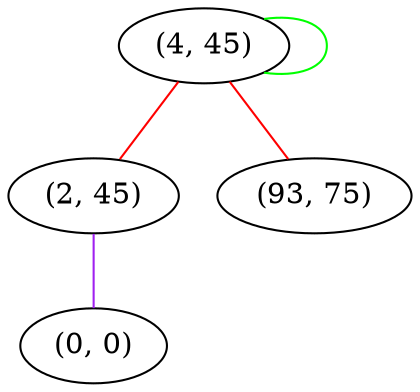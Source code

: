 graph "" {
"(4, 45)";
"(2, 45)";
"(0, 0)";
"(93, 75)";
"(4, 45)" -- "(4, 45)"  [color=green, key=0, weight=2];
"(4, 45)" -- "(2, 45)"  [color=red, key=0, weight=1];
"(4, 45)" -- "(93, 75)"  [color=red, key=0, weight=1];
"(2, 45)" -- "(0, 0)"  [color=purple, key=0, weight=4];
}

